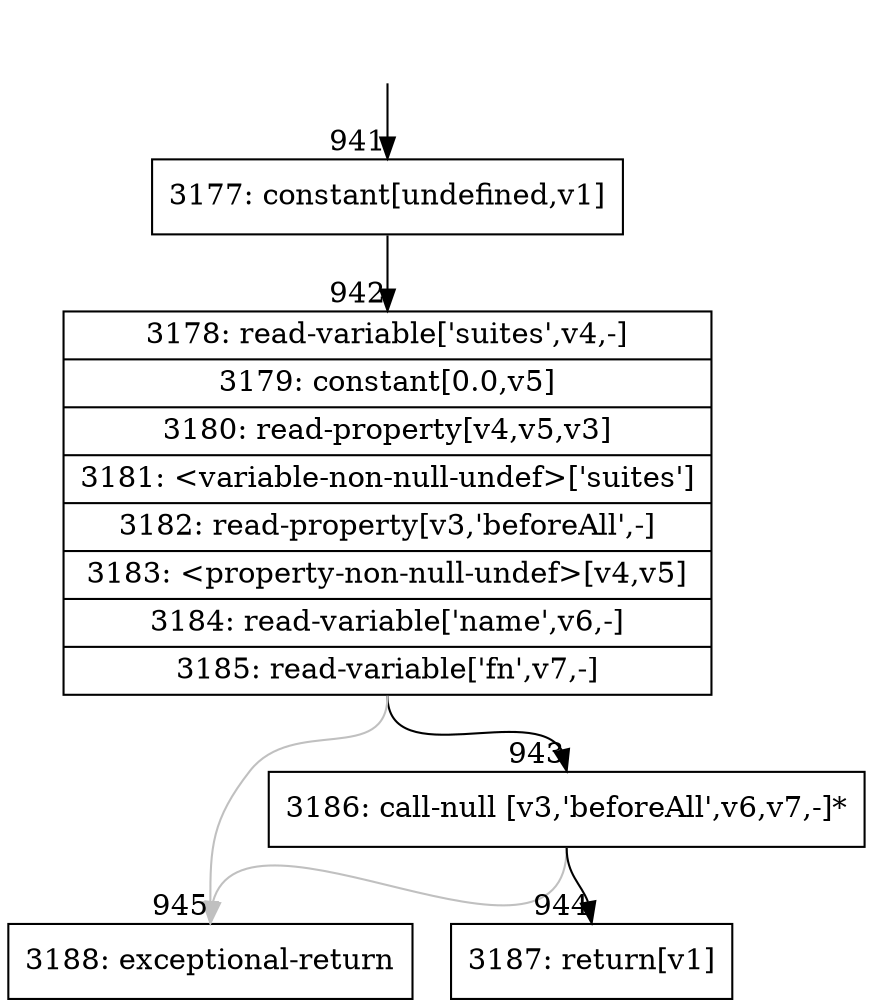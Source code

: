 digraph {
rankdir="TD"
BB_entry90[shape=none,label=""];
BB_entry90 -> BB941 [tailport=s, headport=n, headlabel="    941"]
BB941 [shape=record label="{3177: constant[undefined,v1]}" ] 
BB941 -> BB942 [tailport=s, headport=n, headlabel="      942"]
BB942 [shape=record label="{3178: read-variable['suites',v4,-]|3179: constant[0.0,v5]|3180: read-property[v4,v5,v3]|3181: \<variable-non-null-undef\>['suites']|3182: read-property[v3,'beforeAll',-]|3183: \<property-non-null-undef\>[v4,v5]|3184: read-variable['name',v6,-]|3185: read-variable['fn',v7,-]}" ] 
BB942 -> BB943 [tailport=s, headport=n, headlabel="      943"]
BB942 -> BB945 [tailport=s, headport=n, color=gray, headlabel="      945"]
BB943 [shape=record label="{3186: call-null [v3,'beforeAll',v6,v7,-]*}" ] 
BB943 -> BB944 [tailport=s, headport=n, headlabel="      944"]
BB943 -> BB945 [tailport=s, headport=n, color=gray]
BB944 [shape=record label="{3187: return[v1]}" ] 
BB945 [shape=record label="{3188: exceptional-return}" ] 
//#$~ 1083
}
